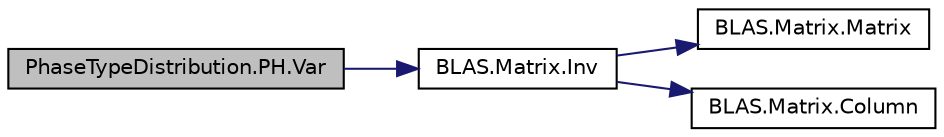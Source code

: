 digraph "PhaseTypeDistribution.PH.Var"
{
  edge [fontname="Helvetica",fontsize="10",labelfontname="Helvetica",labelfontsize="10"];
  node [fontname="Helvetica",fontsize="10",shape=record];
  rankdir="LR";
  Node1 [label="PhaseTypeDistribution.PH.Var",height=0.2,width=0.4,color="black", fillcolor="grey75", style="filled", fontcolor="black"];
  Node1 -> Node2 [color="midnightblue",fontsize="10",style="solid",fontname="Helvetica"];
  Node2 [label="BLAS.Matrix.Inv",height=0.2,width=0.4,color="black", fillcolor="white", style="filled",URL="$class_b_l_a_s_1_1_matrix.html#aa6af90c35062376d6e0db316fd2cad70",tooltip="Возвращает обратную матрицу "];
  Node2 -> Node3 [color="midnightblue",fontsize="10",style="solid",fontname="Helvetica"];
  Node3 [label="BLAS.Matrix.Matrix",height=0.2,width=0.4,color="black", fillcolor="white", style="filled",URL="$class_b_l_a_s_1_1_matrix.html#a347802ba2127f13d57a24d99d36137d9",tooltip="Создает матрицу заданной размерности "];
  Node2 -> Node4 [color="midnightblue",fontsize="10",style="solid",fontname="Helvetica"];
  Node4 [label="BLAS.Matrix.Column",height=0.2,width=0.4,color="black", fillcolor="white", style="filled",URL="$class_b_l_a_s_1_1_matrix.html#ae656a489aa5a156e4604c40f38179c6b",tooltip="Возвращает j-ый столбец "];
}
